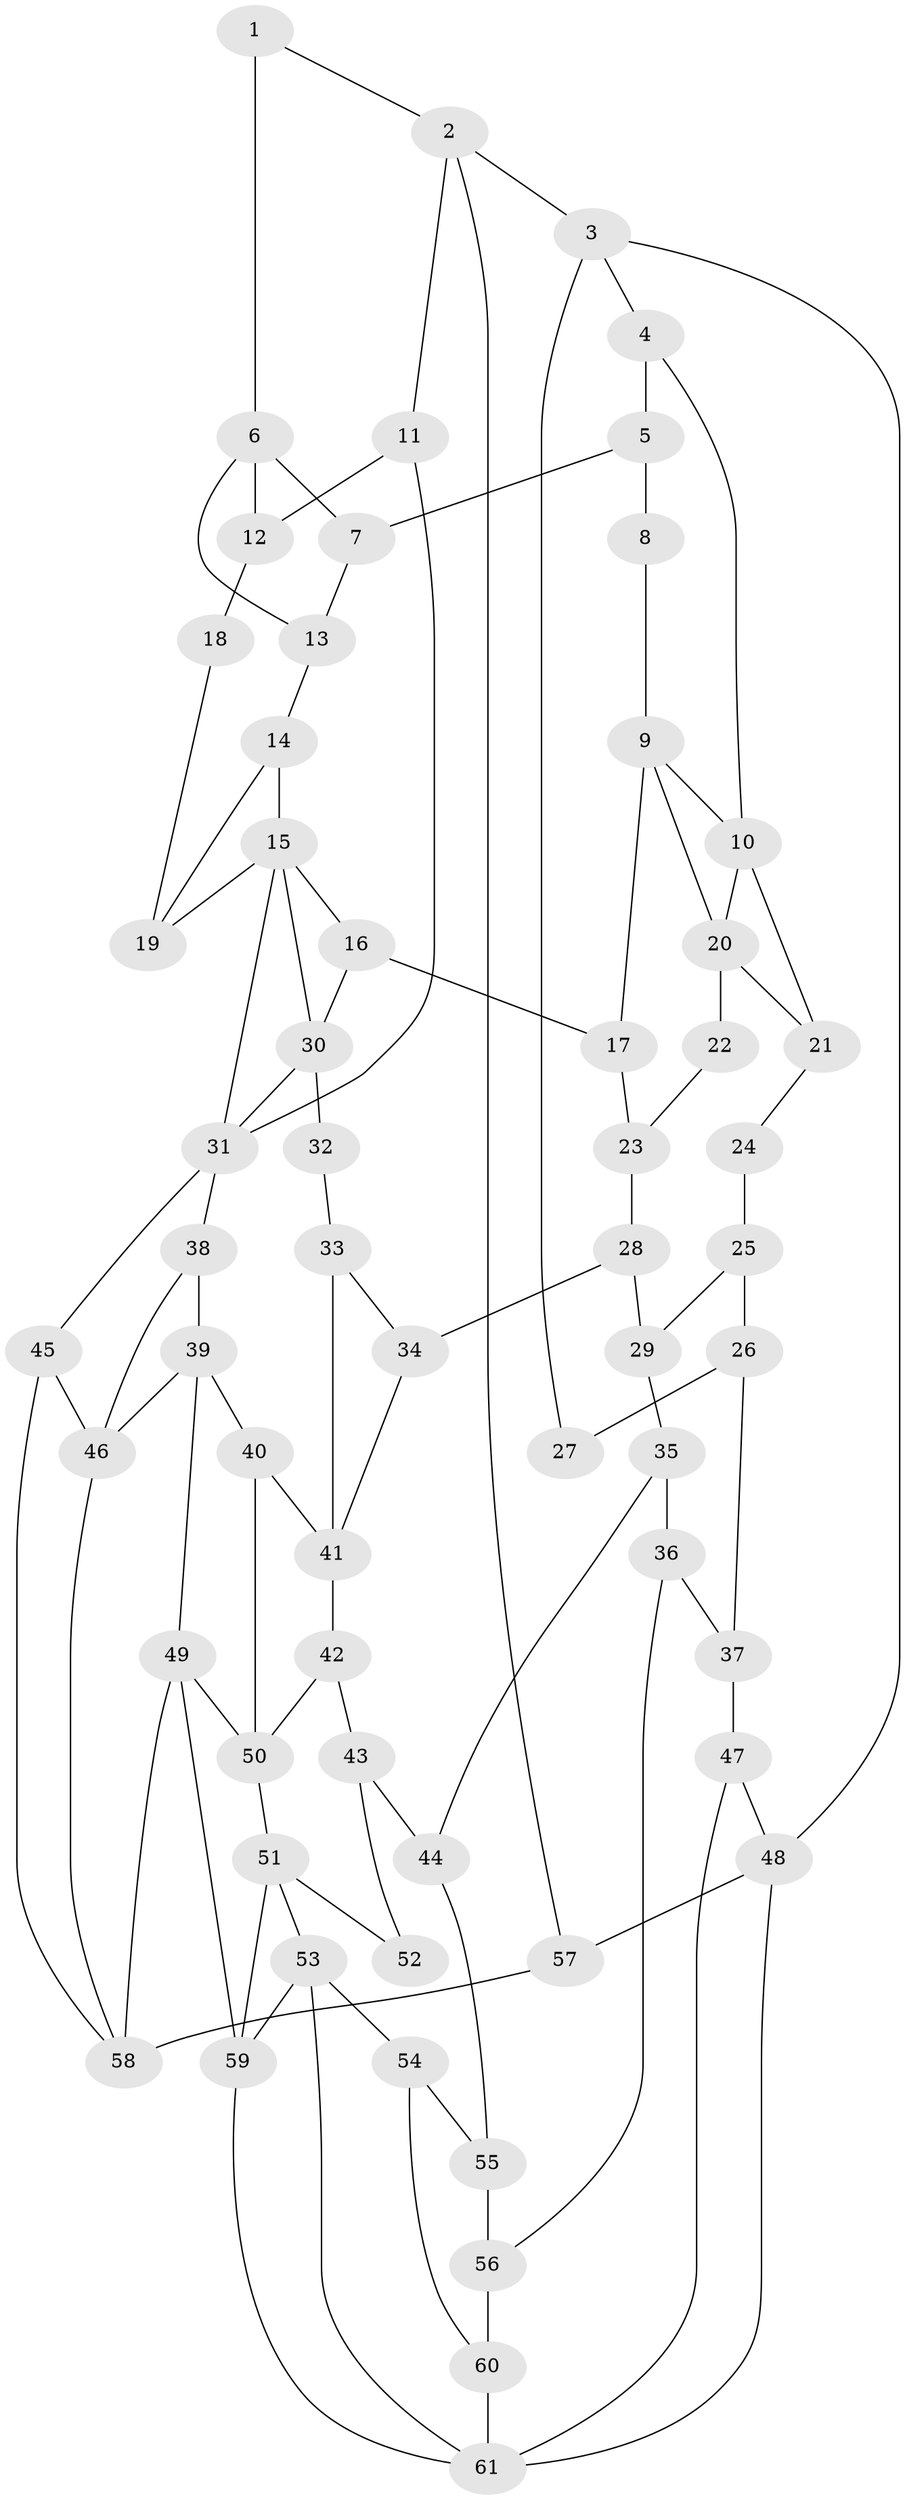 // original degree distribution, {3: 0.03278688524590164, 5: 0.5245901639344263, 6: 0.22950819672131148, 4: 0.21311475409836064}
// Generated by graph-tools (version 1.1) at 2025/38/03/09/25 02:38:49]
// undirected, 61 vertices, 99 edges
graph export_dot {
graph [start="1"]
  node [color=gray90,style=filled];
  1;
  2;
  3;
  4;
  5;
  6;
  7;
  8;
  9;
  10;
  11;
  12;
  13;
  14;
  15;
  16;
  17;
  18;
  19;
  20;
  21;
  22;
  23;
  24;
  25;
  26;
  27;
  28;
  29;
  30;
  31;
  32;
  33;
  34;
  35;
  36;
  37;
  38;
  39;
  40;
  41;
  42;
  43;
  44;
  45;
  46;
  47;
  48;
  49;
  50;
  51;
  52;
  53;
  54;
  55;
  56;
  57;
  58;
  59;
  60;
  61;
  1 -- 2 [weight=1.0];
  1 -- 6 [weight=2.0];
  2 -- 3 [weight=1.0];
  2 -- 11 [weight=1.0];
  2 -- 57 [weight=1.0];
  3 -- 4 [weight=1.0];
  3 -- 27 [weight=1.0];
  3 -- 48 [weight=1.0];
  4 -- 5 [weight=1.0];
  4 -- 10 [weight=1.0];
  5 -- 7 [weight=1.0];
  5 -- 8 [weight=2.0];
  6 -- 7 [weight=1.0];
  6 -- 12 [weight=2.0];
  6 -- 13 [weight=1.0];
  7 -- 13 [weight=1.0];
  8 -- 9 [weight=2.0];
  9 -- 10 [weight=1.0];
  9 -- 17 [weight=1.0];
  9 -- 20 [weight=1.0];
  10 -- 20 [weight=1.0];
  10 -- 21 [weight=1.0];
  11 -- 12 [weight=1.0];
  11 -- 31 [weight=1.0];
  12 -- 18 [weight=2.0];
  13 -- 14 [weight=1.0];
  14 -- 15 [weight=1.0];
  14 -- 19 [weight=1.0];
  15 -- 16 [weight=1.0];
  15 -- 19 [weight=1.0];
  15 -- 30 [weight=2.0];
  15 -- 31 [weight=1.0];
  16 -- 17 [weight=1.0];
  16 -- 30 [weight=1.0];
  17 -- 23 [weight=1.0];
  18 -- 19 [weight=1.0];
  20 -- 21 [weight=1.0];
  20 -- 22 [weight=2.0];
  21 -- 24 [weight=1.0];
  22 -- 23 [weight=1.0];
  23 -- 28 [weight=1.0];
  24 -- 25 [weight=2.0];
  25 -- 26 [weight=2.0];
  25 -- 29 [weight=1.0];
  26 -- 27 [weight=2.0];
  26 -- 37 [weight=2.0];
  28 -- 29 [weight=1.0];
  28 -- 34 [weight=1.0];
  29 -- 35 [weight=1.0];
  30 -- 31 [weight=1.0];
  30 -- 32 [weight=2.0];
  31 -- 38 [weight=1.0];
  31 -- 45 [weight=1.0];
  32 -- 33 [weight=1.0];
  33 -- 34 [weight=1.0];
  33 -- 41 [weight=1.0];
  34 -- 41 [weight=1.0];
  35 -- 36 [weight=1.0];
  35 -- 44 [weight=1.0];
  36 -- 37 [weight=2.0];
  36 -- 56 [weight=2.0];
  37 -- 47 [weight=1.0];
  38 -- 39 [weight=1.0];
  38 -- 46 [weight=1.0];
  39 -- 40 [weight=1.0];
  39 -- 46 [weight=1.0];
  39 -- 49 [weight=1.0];
  40 -- 41 [weight=2.0];
  40 -- 50 [weight=1.0];
  41 -- 42 [weight=2.0];
  42 -- 43 [weight=1.0];
  42 -- 50 [weight=1.0];
  43 -- 44 [weight=1.0];
  43 -- 52 [weight=1.0];
  44 -- 55 [weight=1.0];
  45 -- 46 [weight=1.0];
  45 -- 58 [weight=1.0];
  46 -- 58 [weight=1.0];
  47 -- 48 [weight=1.0];
  47 -- 61 [weight=1.0];
  48 -- 57 [weight=1.0];
  48 -- 61 [weight=1.0];
  49 -- 50 [weight=2.0];
  49 -- 58 [weight=1.0];
  49 -- 59 [weight=1.0];
  50 -- 51 [weight=2.0];
  51 -- 52 [weight=2.0];
  51 -- 53 [weight=1.0];
  51 -- 59 [weight=1.0];
  53 -- 54 [weight=1.0];
  53 -- 59 [weight=1.0];
  53 -- 61 [weight=1.0];
  54 -- 55 [weight=1.0];
  54 -- 60 [weight=1.0];
  55 -- 56 [weight=2.0];
  56 -- 60 [weight=2.0];
  57 -- 58 [weight=2.0];
  59 -- 61 [weight=1.0];
  60 -- 61 [weight=2.0];
}
